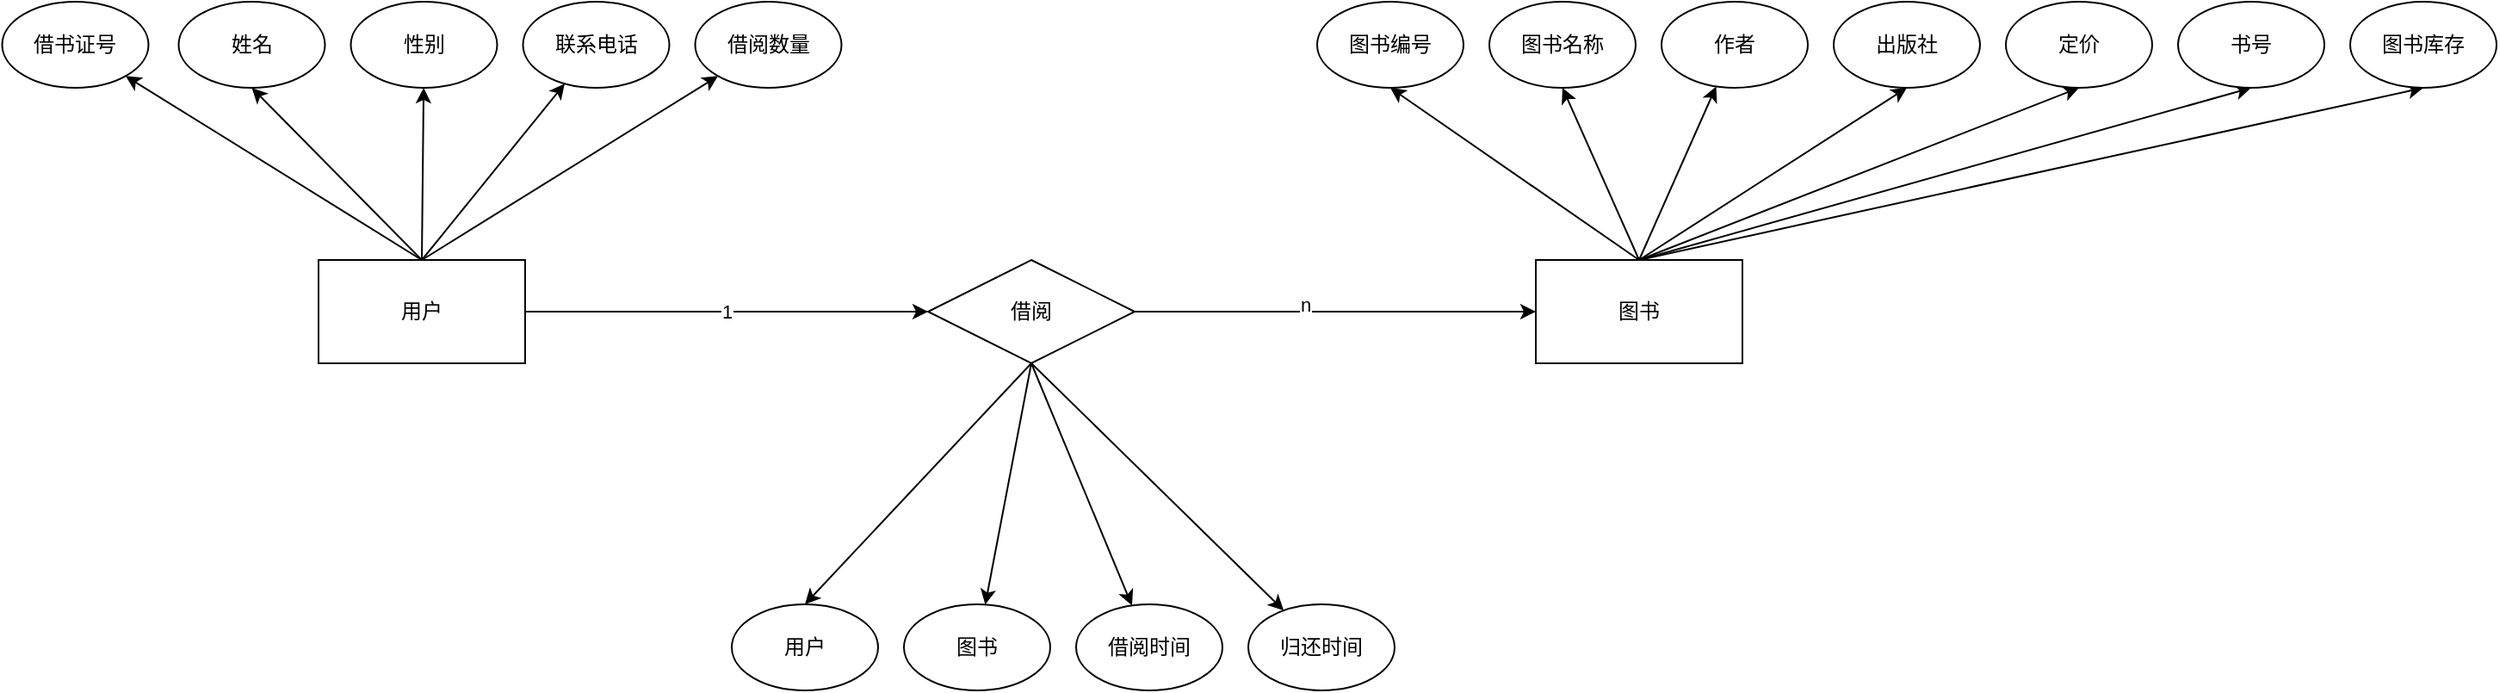 <mxfile version="21.1.9" type="github">
  <diagram name="第 1 页" id="c1z86hROoJ83N0xTIpAj">
    <mxGraphModel dx="2050" dy="771" grid="1" gridSize="10" guides="1" tooltips="1" connect="1" arrows="1" fold="1" page="1" pageScale="1" pageWidth="827" pageHeight="1169" math="0" shadow="0">
      <root>
        <mxCell id="0" />
        <mxCell id="1" parent="0" />
        <mxCell id="TPsClgzw1lq98dMpHmp5-5" value="1" style="edgeStyle=orthogonalEdgeStyle;rounded=0;orthogonalLoop=1;jettySize=auto;html=1;" parent="1" source="TPsClgzw1lq98dMpHmp5-1" target="TPsClgzw1lq98dMpHmp5-6" edge="1">
          <mxGeometry relative="1" as="geometry">
            <mxPoint x="270" y="390" as="targetPoint" />
          </mxGeometry>
        </mxCell>
        <mxCell id="TPsClgzw1lq98dMpHmp5-12" value="" style="rounded=0;orthogonalLoop=1;jettySize=auto;html=1;exitX=0.5;exitY=0;exitDx=0;exitDy=0;" parent="1" source="TPsClgzw1lq98dMpHmp5-1" target="TPsClgzw1lq98dMpHmp5-11" edge="1">
          <mxGeometry relative="1" as="geometry" />
        </mxCell>
        <mxCell id="ds31cZyR-xws_roNyWMa-5" style="rounded=0;orthogonalLoop=1;jettySize=auto;html=1;exitX=0.5;exitY=0;exitDx=0;exitDy=0;entryX=0.5;entryY=1;entryDx=0;entryDy=0;" edge="1" parent="1" source="TPsClgzw1lq98dMpHmp5-1" target="ds31cZyR-xws_roNyWMa-1">
          <mxGeometry relative="1" as="geometry" />
        </mxCell>
        <mxCell id="ds31cZyR-xws_roNyWMa-6" style="rounded=0;orthogonalLoop=1;jettySize=auto;html=1;exitX=0.5;exitY=0;exitDx=0;exitDy=0;" edge="1" parent="1" source="TPsClgzw1lq98dMpHmp5-1" target="ds31cZyR-xws_roNyWMa-2">
          <mxGeometry relative="1" as="geometry" />
        </mxCell>
        <mxCell id="ds31cZyR-xws_roNyWMa-7" style="rounded=0;orthogonalLoop=1;jettySize=auto;html=1;exitX=0.5;exitY=0;exitDx=0;exitDy=0;" edge="1" parent="1" source="TPsClgzw1lq98dMpHmp5-1" target="ds31cZyR-xws_roNyWMa-3">
          <mxGeometry relative="1" as="geometry" />
        </mxCell>
        <mxCell id="ds31cZyR-xws_roNyWMa-8" style="rounded=0;orthogonalLoop=1;jettySize=auto;html=1;exitX=0.5;exitY=0;exitDx=0;exitDy=0;" edge="1" parent="1" source="TPsClgzw1lq98dMpHmp5-1" target="ds31cZyR-xws_roNyWMa-4">
          <mxGeometry relative="1" as="geometry" />
        </mxCell>
        <mxCell id="TPsClgzw1lq98dMpHmp5-1" value="用户" style="whiteSpace=wrap;html=1;align=center;" parent="1" vertex="1">
          <mxGeometry y="360" width="120" height="60" as="geometry" />
        </mxCell>
        <mxCell id="TPsClgzw1lq98dMpHmp5-8" value="" style="edgeStyle=orthogonalEdgeStyle;rounded=0;orthogonalLoop=1;jettySize=auto;html=1;" parent="1" source="TPsClgzw1lq98dMpHmp5-6" target="TPsClgzw1lq98dMpHmp5-7" edge="1">
          <mxGeometry relative="1" as="geometry" />
        </mxCell>
        <mxCell id="TPsClgzw1lq98dMpHmp5-10" value="n" style="edgeLabel;html=1;align=center;verticalAlign=middle;resizable=0;points=[];" parent="TPsClgzw1lq98dMpHmp5-8" vertex="1" connectable="0">
          <mxGeometry x="-0.15" y="4" relative="1" as="geometry">
            <mxPoint as="offset" />
          </mxGeometry>
        </mxCell>
        <mxCell id="TPsClgzw1lq98dMpHmp5-14" value="" style="rounded=0;orthogonalLoop=1;jettySize=auto;html=1;entryX=0.5;entryY=0;entryDx=0;entryDy=0;exitX=0.5;exitY=1;exitDx=0;exitDy=0;" parent="1" source="TPsClgzw1lq98dMpHmp5-6" target="ds31cZyR-xws_roNyWMa-24" edge="1">
          <mxGeometry relative="1" as="geometry">
            <mxPoint x="470" y="500" as="targetPoint" />
          </mxGeometry>
        </mxCell>
        <mxCell id="ds31cZyR-xws_roNyWMa-28" style="rounded=0;orthogonalLoop=1;jettySize=auto;html=1;exitX=0.5;exitY=1;exitDx=0;exitDy=0;" edge="1" parent="1" source="TPsClgzw1lq98dMpHmp5-6" target="ds31cZyR-xws_roNyWMa-25">
          <mxGeometry relative="1" as="geometry" />
        </mxCell>
        <mxCell id="ds31cZyR-xws_roNyWMa-29" style="rounded=0;orthogonalLoop=1;jettySize=auto;html=1;exitX=0.5;exitY=1;exitDx=0;exitDy=0;" edge="1" parent="1" source="TPsClgzw1lq98dMpHmp5-6" target="ds31cZyR-xws_roNyWMa-26">
          <mxGeometry relative="1" as="geometry" />
        </mxCell>
        <mxCell id="ds31cZyR-xws_roNyWMa-30" style="rounded=0;orthogonalLoop=1;jettySize=auto;html=1;exitX=0.5;exitY=1;exitDx=0;exitDy=0;" edge="1" parent="1" source="TPsClgzw1lq98dMpHmp5-6" target="ds31cZyR-xws_roNyWMa-27">
          <mxGeometry relative="1" as="geometry" />
        </mxCell>
        <mxCell id="TPsClgzw1lq98dMpHmp5-6" value="借阅" style="shape=rhombus;perimeter=rhombusPerimeter;whiteSpace=wrap;html=1;align=center;" parent="1" vertex="1">
          <mxGeometry x="354" y="360" width="120" height="60" as="geometry" />
        </mxCell>
        <mxCell id="ds31cZyR-xws_roNyWMa-16" style="rounded=0;orthogonalLoop=1;jettySize=auto;html=1;exitX=0.5;exitY=0;exitDx=0;exitDy=0;entryX=0.5;entryY=1;entryDx=0;entryDy=0;" edge="1" parent="1" source="TPsClgzw1lq98dMpHmp5-7" target="ds31cZyR-xws_roNyWMa-9">
          <mxGeometry relative="1" as="geometry" />
        </mxCell>
        <mxCell id="ds31cZyR-xws_roNyWMa-17" style="rounded=0;orthogonalLoop=1;jettySize=auto;html=1;exitX=0.5;exitY=0;exitDx=0;exitDy=0;entryX=0.5;entryY=1;entryDx=0;entryDy=0;" edge="1" parent="1" source="TPsClgzw1lq98dMpHmp5-7" target="ds31cZyR-xws_roNyWMa-10">
          <mxGeometry relative="1" as="geometry" />
        </mxCell>
        <mxCell id="ds31cZyR-xws_roNyWMa-18" style="rounded=0;orthogonalLoop=1;jettySize=auto;html=1;exitX=0.5;exitY=0;exitDx=0;exitDy=0;" edge="1" parent="1" source="TPsClgzw1lq98dMpHmp5-7" target="ds31cZyR-xws_roNyWMa-11">
          <mxGeometry relative="1" as="geometry" />
        </mxCell>
        <mxCell id="ds31cZyR-xws_roNyWMa-19" style="rounded=0;orthogonalLoop=1;jettySize=auto;html=1;exitX=0.5;exitY=0;exitDx=0;exitDy=0;entryX=0.5;entryY=1;entryDx=0;entryDy=0;" edge="1" parent="1" source="TPsClgzw1lq98dMpHmp5-7" target="ds31cZyR-xws_roNyWMa-12">
          <mxGeometry relative="1" as="geometry" />
        </mxCell>
        <mxCell id="ds31cZyR-xws_roNyWMa-20" style="rounded=0;orthogonalLoop=1;jettySize=auto;html=1;exitX=0.5;exitY=0;exitDx=0;exitDy=0;entryX=0.5;entryY=1;entryDx=0;entryDy=0;" edge="1" parent="1" source="TPsClgzw1lq98dMpHmp5-7" target="ds31cZyR-xws_roNyWMa-13">
          <mxGeometry relative="1" as="geometry" />
        </mxCell>
        <mxCell id="ds31cZyR-xws_roNyWMa-21" style="rounded=0;orthogonalLoop=1;jettySize=auto;html=1;exitX=0.5;exitY=0;exitDx=0;exitDy=0;entryX=0.5;entryY=1;entryDx=0;entryDy=0;" edge="1" parent="1" source="TPsClgzw1lq98dMpHmp5-7" target="ds31cZyR-xws_roNyWMa-14">
          <mxGeometry relative="1" as="geometry" />
        </mxCell>
        <mxCell id="ds31cZyR-xws_roNyWMa-22" style="rounded=0;orthogonalLoop=1;jettySize=auto;html=1;exitX=0.5;exitY=0;exitDx=0;exitDy=0;entryX=0.5;entryY=1;entryDx=0;entryDy=0;" edge="1" parent="1" source="TPsClgzw1lq98dMpHmp5-7" target="ds31cZyR-xws_roNyWMa-15">
          <mxGeometry relative="1" as="geometry" />
        </mxCell>
        <mxCell id="TPsClgzw1lq98dMpHmp5-7" value="图书" style="whiteSpace=wrap;html=1;" parent="1" vertex="1">
          <mxGeometry x="707" y="360" width="120" height="60" as="geometry" />
        </mxCell>
        <mxCell id="TPsClgzw1lq98dMpHmp5-11" value="借书证号" style="ellipse;whiteSpace=wrap;html=1;" parent="1" vertex="1">
          <mxGeometry x="-183.75" y="210" width="85" height="50" as="geometry" />
        </mxCell>
        <mxCell id="ds31cZyR-xws_roNyWMa-1" value="姓名" style="ellipse;whiteSpace=wrap;html=1;" vertex="1" parent="1">
          <mxGeometry x="-81.25" y="210" width="85" height="50" as="geometry" />
        </mxCell>
        <mxCell id="ds31cZyR-xws_roNyWMa-2" value="性别" style="ellipse;whiteSpace=wrap;html=1;" vertex="1" parent="1">
          <mxGeometry x="18.75" y="210" width="85" height="50" as="geometry" />
        </mxCell>
        <mxCell id="ds31cZyR-xws_roNyWMa-3" value="联系电话" style="ellipse;whiteSpace=wrap;html=1;" vertex="1" parent="1">
          <mxGeometry x="118.75" y="210" width="85" height="50" as="geometry" />
        </mxCell>
        <mxCell id="ds31cZyR-xws_roNyWMa-4" value="借阅数量" style="ellipse;whiteSpace=wrap;html=1;" vertex="1" parent="1">
          <mxGeometry x="218.75" y="210" width="85" height="50" as="geometry" />
        </mxCell>
        <mxCell id="ds31cZyR-xws_roNyWMa-9" value="图书编号" style="ellipse;whiteSpace=wrap;html=1;" vertex="1" parent="1">
          <mxGeometry x="580" y="210" width="85" height="50" as="geometry" />
        </mxCell>
        <mxCell id="ds31cZyR-xws_roNyWMa-10" value="图书名称" style="ellipse;whiteSpace=wrap;html=1;" vertex="1" parent="1">
          <mxGeometry x="680" y="210" width="85" height="50" as="geometry" />
        </mxCell>
        <mxCell id="ds31cZyR-xws_roNyWMa-11" value="作者" style="ellipse;whiteSpace=wrap;html=1;" vertex="1" parent="1">
          <mxGeometry x="780" y="210" width="85" height="50" as="geometry" />
        </mxCell>
        <mxCell id="ds31cZyR-xws_roNyWMa-12" value="出版社" style="ellipse;whiteSpace=wrap;html=1;" vertex="1" parent="1">
          <mxGeometry x="880" y="210" width="85" height="50" as="geometry" />
        </mxCell>
        <mxCell id="ds31cZyR-xws_roNyWMa-13" value="定价" style="ellipse;whiteSpace=wrap;html=1;" vertex="1" parent="1">
          <mxGeometry x="980" y="210" width="85" height="50" as="geometry" />
        </mxCell>
        <mxCell id="ds31cZyR-xws_roNyWMa-14" value="书号" style="ellipse;whiteSpace=wrap;html=1;" vertex="1" parent="1">
          <mxGeometry x="1080" y="210" width="85" height="50" as="geometry" />
        </mxCell>
        <mxCell id="ds31cZyR-xws_roNyWMa-15" value="图书库存" style="ellipse;whiteSpace=wrap;html=1;" vertex="1" parent="1">
          <mxGeometry x="1180" y="210" width="85" height="50" as="geometry" />
        </mxCell>
        <mxCell id="ds31cZyR-xws_roNyWMa-24" value="用户" style="ellipse;whiteSpace=wrap;html=1;" vertex="1" parent="1">
          <mxGeometry x="240" y="560" width="85" height="50" as="geometry" />
        </mxCell>
        <mxCell id="ds31cZyR-xws_roNyWMa-25" value="图书" style="ellipse;whiteSpace=wrap;html=1;" vertex="1" parent="1">
          <mxGeometry x="340" y="560" width="85" height="50" as="geometry" />
        </mxCell>
        <mxCell id="ds31cZyR-xws_roNyWMa-26" value="借阅时间" style="ellipse;whiteSpace=wrap;html=1;" vertex="1" parent="1">
          <mxGeometry x="440" y="560" width="85" height="50" as="geometry" />
        </mxCell>
        <mxCell id="ds31cZyR-xws_roNyWMa-27" value="归还时间" style="ellipse;whiteSpace=wrap;html=1;" vertex="1" parent="1">
          <mxGeometry x="540" y="560" width="85" height="50" as="geometry" />
        </mxCell>
      </root>
    </mxGraphModel>
  </diagram>
</mxfile>
